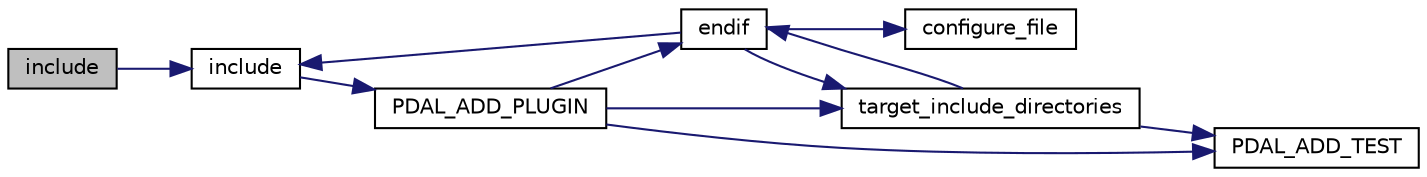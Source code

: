 digraph "include"
{
  edge [fontname="Helvetica",fontsize="10",labelfontname="Helvetica",labelfontsize="10"];
  node [fontname="Helvetica",fontsize="10",shape=record];
  rankdir="LR";
  Node1 [label="include",height=0.2,width=0.4,color="black", fillcolor="grey75", style="filled", fontcolor="black"];
  Node1 -> Node2 [color="midnightblue",fontsize="10",style="solid",fontname="Helvetica"];
  Node2 [label="include",height=0.2,width=0.4,color="black", fillcolor="white", style="filled",URL="$plugins_2geowave_2CMakeLists_8txt.html#a40f7f560816321b423ccda46740e1b80"];
  Node2 -> Node3 [color="midnightblue",fontsize="10",style="solid",fontname="Helvetica"];
  Node3 [label="PDAL_ADD_PLUGIN",height=0.2,width=0.4,color="black", fillcolor="white", style="filled",URL="$plugins_2sqlite_2CMakeLists_8txt.html#ae13dd749ac3c6bc0aacc152ad068c9cf"];
  Node3 -> Node4 [color="midnightblue",fontsize="10",style="solid",fontname="Helvetica"];
  Node4 [label="endif",height=0.2,width=0.4,color="black", fillcolor="white", style="filled",URL="$apps_2CMakeLists_8txt.html#a95003200affb100d1d71069d001d318c"];
  Node4 -> Node5 [color="midnightblue",fontsize="10",style="solid",fontname="Helvetica"];
  Node5 [label="configure_file",height=0.2,width=0.4,color="black", fillcolor="white", style="filled",URL="$test_2unit_2CMakeLists_8txt.html#ab08ac1136c19e320931be30a4ff4d593"];
  Node4 -> Node2 [color="midnightblue",fontsize="10",style="solid",fontname="Helvetica"];
  Node4 -> Node6 [color="midnightblue",fontsize="10",style="solid",fontname="Helvetica"];
  Node6 [label="target_include_directories",height=0.2,width=0.4,color="black", fillcolor="white", style="filled",URL="$plugins_2greyhound_2CMakeLists_8txt.html#aaf2c36d971af3676acf24962f41e8fce"];
  Node6 -> Node4 [color="midnightblue",fontsize="10",style="solid",fontname="Helvetica"];
  Node6 -> Node7 [color="midnightblue",fontsize="10",style="solid",fontname="Helvetica"];
  Node7 [label="PDAL_ADD_TEST",height=0.2,width=0.4,color="black", fillcolor="white", style="filled",URL="$plugins_2pgpointcloud_2CMakeLists_8txt.html#aea33ba9daf1f5c8561730ee98d4f613c"];
  Node3 -> Node7 [color="midnightblue",fontsize="10",style="solid",fontname="Helvetica"];
  Node3 -> Node6 [color="midnightblue",fontsize="10",style="solid",fontname="Helvetica"];
}
